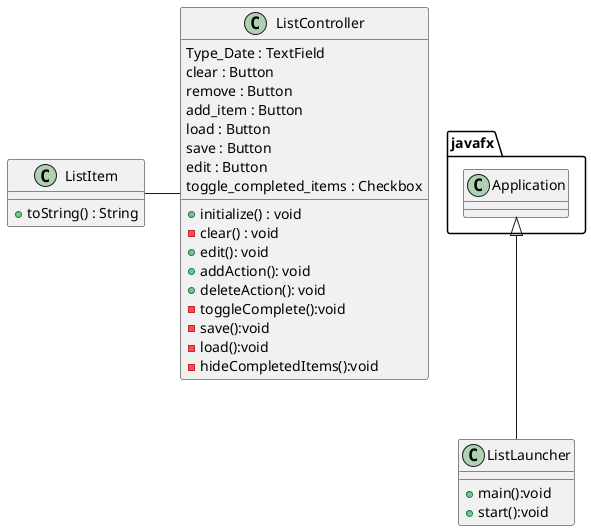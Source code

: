 @startuml
'https://plantuml.com/class-diagram



class ListItem {
+ toString() : String
}
class ListController {
Type_Date : TextField
clear : Button
remove : Button
add_item : Button
load : Button
save : Button
edit : Button
toggle_completed_items : Checkbox
+ initialize() : void
- clear() : void
+ edit(): void
+ addAction(): void
+ deleteAction(): void
- toggleComplete():void
- save():void
- load():void
- hideCompletedItems():void
}
class ListLauncher {
+ main():void
+ start():void
}
javafx.Application <|-- ListLauncher
ListItem - ListController
@enduml